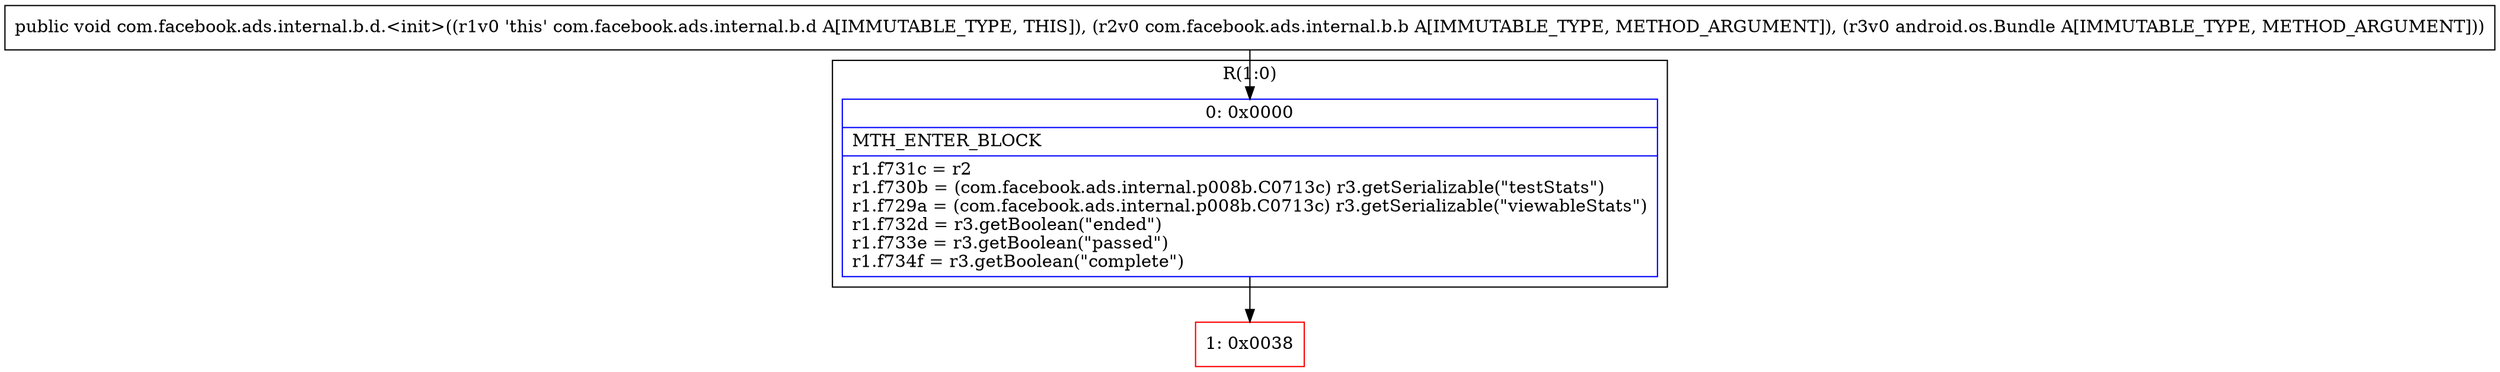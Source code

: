 digraph "CFG forcom.facebook.ads.internal.b.d.\<init\>(Lcom\/facebook\/ads\/internal\/b\/b;Landroid\/os\/Bundle;)V" {
subgraph cluster_Region_2000416241 {
label = "R(1:0)";
node [shape=record,color=blue];
Node_0 [shape=record,label="{0\:\ 0x0000|MTH_ENTER_BLOCK\l|r1.f731c = r2\lr1.f730b = (com.facebook.ads.internal.p008b.C0713c) r3.getSerializable(\"testStats\")\lr1.f729a = (com.facebook.ads.internal.p008b.C0713c) r3.getSerializable(\"viewableStats\")\lr1.f732d = r3.getBoolean(\"ended\")\lr1.f733e = r3.getBoolean(\"passed\")\lr1.f734f = r3.getBoolean(\"complete\")\l}"];
}
Node_1 [shape=record,color=red,label="{1\:\ 0x0038}"];
MethodNode[shape=record,label="{public void com.facebook.ads.internal.b.d.\<init\>((r1v0 'this' com.facebook.ads.internal.b.d A[IMMUTABLE_TYPE, THIS]), (r2v0 com.facebook.ads.internal.b.b A[IMMUTABLE_TYPE, METHOD_ARGUMENT]), (r3v0 android.os.Bundle A[IMMUTABLE_TYPE, METHOD_ARGUMENT])) }"];
MethodNode -> Node_0;
Node_0 -> Node_1;
}

